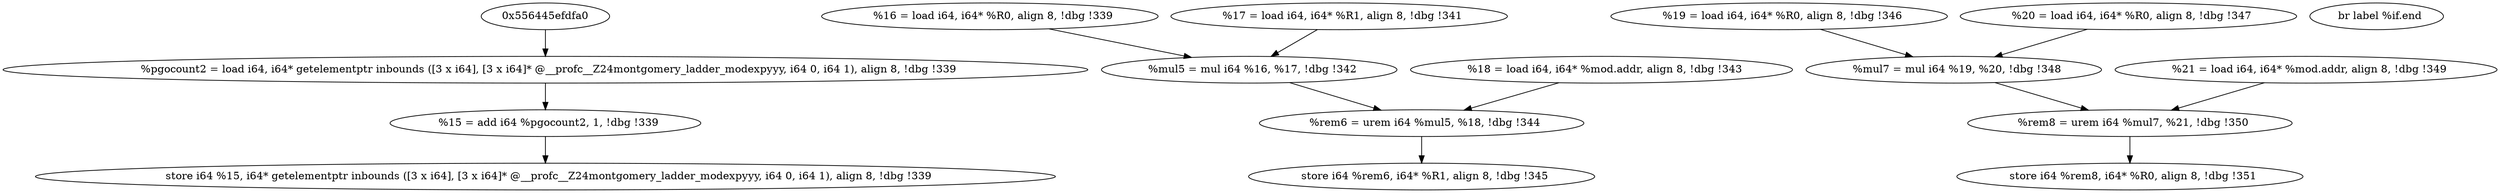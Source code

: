 digraph DDG {
  "0x556445ee76b0" [label="  %pgocount2 = load i64, i64* getelementptr inbounds ([3 x i64], [3 x i64]* @__profc__Z24montgomery_ladder_modexpyyy, i64 0, i64 1), align 8, !dbg !339"];
  "0x556445ee7770" [label="  %15 = add i64 %pgocount2, 1, !dbg !339"];
  "0x556445ee7800" [label="  store i64 %15, i64* getelementptr inbounds ([3 x i64], [3 x i64]* @__profc__Z24montgomery_ladder_modexpyyy, i64 0, i64 1), align 8, !dbg !339"];
  "0x556445ee7870" [label="  %16 = load i64, i64* %R0, align 8, !dbg !339"];
  "0x556445ee78e0" [label="  %17 = load i64, i64* %R1, align 8, !dbg !341"];
  "0x556445ee79a0" [label="  %mul5 = mul i64 %16, %17, !dbg !342"];
  "0x556445ee7a40" [label="  %18 = load i64, i64* %mod.addr, align 8, !dbg !343"];
  "0x556445ee7b00" [label="  %rem6 = urem i64 %mul5, %18, !dbg !344"];
  "0x556445ee7bc0" [label="  store i64 %rem6, i64* %R1, align 8, !dbg !345"];
  "0x556445effc80" [label="  %19 = load i64, i64* %R0, align 8, !dbg !346"];
  "0x556445effd20" [label="  %20 = load i64, i64* %R0, align 8, !dbg !347"];
  "0x556445effde0" [label="  %mul7 = mul i64 %19, %20, !dbg !348"];
  "0x556445effe80" [label="  %21 = load i64, i64* %mod.addr, align 8, !dbg !349"];
  "0x556445efff40" [label="  %rem8 = urem i64 %mul7, %21, !dbg !350"];
  "0x556445f00410" [label="  store i64 %rem8, i64* %R0, align 8, !dbg !351"];
  "0x556445f004b0" [label="  br label %if.end"];
  "0x556445ee76b0" -> "0x556445ee7770";
  "0x556445ee7770" -> "0x556445ee7800";
  "0x556445ee7870" -> "0x556445ee79a0";
  "0x556445ee78e0" -> "0x556445ee79a0";
  "0x556445ee79a0" -> "0x556445ee7b00";
  "0x556445ee7a40" -> "0x556445ee7b00";
  "0x556445ee7b00" -> "0x556445ee7bc0";
  "0x556445efdfa0" -> "0x556445ee76b0";
  "0x556445effc80" -> "0x556445effde0";
  "0x556445effd20" -> "0x556445effde0";
  "0x556445effde0" -> "0x556445efff40";
  "0x556445effe80" -> "0x556445efff40";
  "0x556445efff40" -> "0x556445f00410";
}
